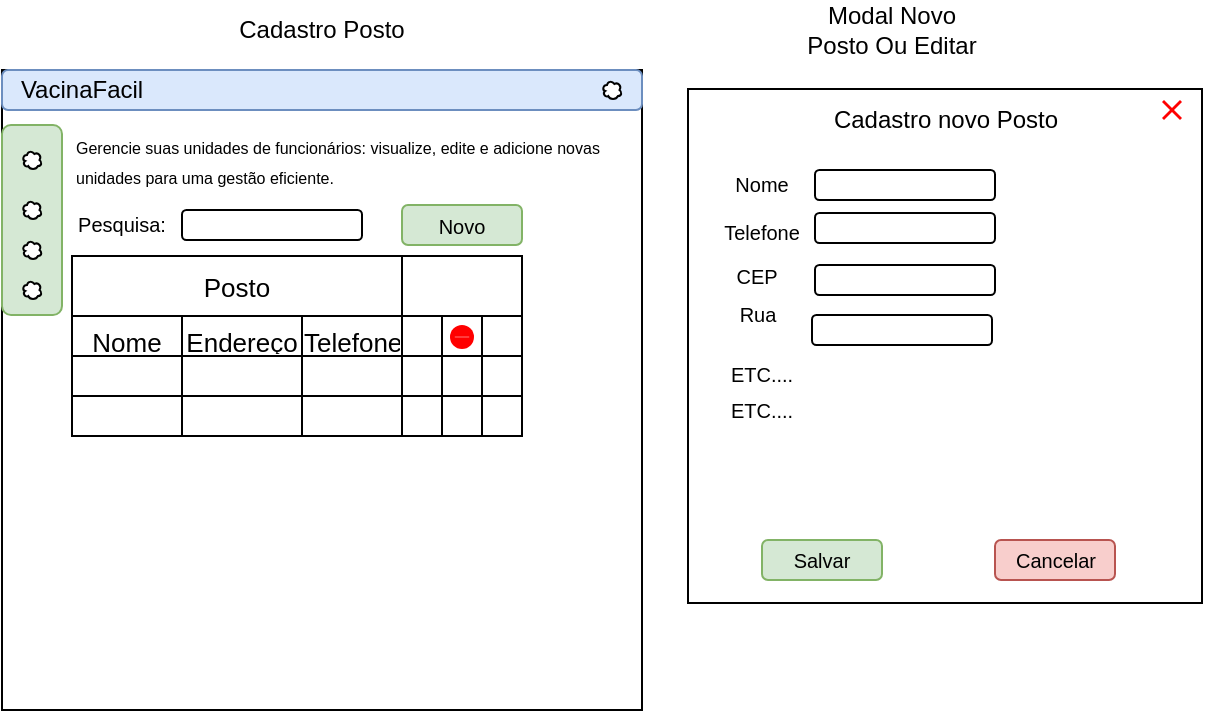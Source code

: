 <mxfile version="21.2.8">
  <diagram name="Página-1" id="LTss8RDWHh7su5sG7oVc">
    <mxGraphModel dx="660" dy="621" grid="1" gridSize="10" guides="1" tooltips="1" connect="1" arrows="1" fold="1" page="1" pageScale="1" pageWidth="827" pageHeight="1169" math="0" shadow="0">
      <root>
        <mxCell id="0" />
        <mxCell id="1" parent="0" />
        <mxCell id="lr1M18GO0C4_3VQDVU9c-1" value="" style="whiteSpace=wrap;html=1;aspect=fixed;" vertex="1" parent="1">
          <mxGeometry x="70" y="75" width="320" height="320" as="geometry" />
        </mxCell>
        <mxCell id="lr1M18GO0C4_3VQDVU9c-2" value="" style="rounded=1;whiteSpace=wrap;html=1;fillColor=#dae8fc;strokeColor=#6c8ebf;" vertex="1" parent="1">
          <mxGeometry x="70" y="75" width="320" height="20" as="geometry" />
        </mxCell>
        <mxCell id="lr1M18GO0C4_3VQDVU9c-3" value="" style="rounded=1;whiteSpace=wrap;html=1;fillColor=#d5e8d4;strokeColor=#82b366;" vertex="1" parent="1">
          <mxGeometry x="70" y="102.5" width="30" height="95" as="geometry" />
        </mxCell>
        <mxCell id="lr1M18GO0C4_3VQDVU9c-7" value="VacinaFacil" style="text;html=1;strokeColor=none;fillColor=none;align=center;verticalAlign=middle;whiteSpace=wrap;rounded=0;" vertex="1" parent="1">
          <mxGeometry x="80" y="80" width="60" height="10" as="geometry" />
        </mxCell>
        <mxCell id="lr1M18GO0C4_3VQDVU9c-8" value="" style="ellipse;shape=cloud;whiteSpace=wrap;html=1;" vertex="1" parent="1">
          <mxGeometry x="370" y="80" width="10" height="10" as="geometry" />
        </mxCell>
        <mxCell id="lr1M18GO0C4_3VQDVU9c-9" value="" style="ellipse;shape=cloud;whiteSpace=wrap;html=1;" vertex="1" parent="1">
          <mxGeometry x="80" y="115" width="10" height="10" as="geometry" />
        </mxCell>
        <mxCell id="lr1M18GO0C4_3VQDVU9c-10" value="" style="ellipse;shape=cloud;whiteSpace=wrap;html=1;" vertex="1" parent="1">
          <mxGeometry x="80" y="140" width="10" height="10" as="geometry" />
        </mxCell>
        <mxCell id="lr1M18GO0C4_3VQDVU9c-11" value="" style="ellipse;shape=cloud;whiteSpace=wrap;html=1;" vertex="1" parent="1">
          <mxGeometry x="80" y="160" width="10" height="10" as="geometry" />
        </mxCell>
        <mxCell id="lr1M18GO0C4_3VQDVU9c-12" value="" style="ellipse;shape=cloud;whiteSpace=wrap;html=1;" vertex="1" parent="1">
          <mxGeometry x="80" y="180" width="10" height="10" as="geometry" />
        </mxCell>
        <mxCell id="lr1M18GO0C4_3VQDVU9c-22" value="Cadastro Posto" style="text;html=1;strokeColor=none;fillColor=none;align=center;verticalAlign=middle;whiteSpace=wrap;rounded=0;" vertex="1" parent="1">
          <mxGeometry x="185" y="40" width="90" height="30" as="geometry" />
        </mxCell>
        <mxCell id="lr1M18GO0C4_3VQDVU9c-26" value="&lt;font style=&quot;font-size: 8px;&quot;&gt;Gerencie suas unidades de funcionários: visualize, edite e adicione novas unidades para uma gestão eficiente.&lt;/font&gt;" style="text;html=1;strokeColor=none;fillColor=none;align=left;verticalAlign=middle;whiteSpace=wrap;rounded=0;" vertex="1" parent="1">
          <mxGeometry x="105" y="105" width="275" height="30" as="geometry" />
        </mxCell>
        <object label="Posto" Nome="" id="lr1M18GO0C4_3VQDVU9c-53">
          <mxCell style="shape=table;startSize=30;container=1;collapsible=0;childLayout=tableLayout;strokeColor=default;fontSize=13;horizontal=1;verticalAlign=middle;swimlaneLine=1;rounded=0;shadow=0;fixedRows=0;fillStyle=auto;strokeWidth=1;" vertex="1" parent="1">
            <mxGeometry x="105" y="168" width="165" height="90" as="geometry" />
          </mxCell>
        </object>
        <mxCell id="lr1M18GO0C4_3VQDVU9c-54" value="" style="shape=tableRow;horizontal=0;startSize=0;swimlaneHead=0;swimlaneBody=0;strokeColor=inherit;top=0;left=0;bottom=0;right=0;collapsible=0;dropTarget=0;fillColor=none;points=[[0,0.5],[1,0.5]];portConstraint=eastwest;fontSize=16;" vertex="1" parent="lr1M18GO0C4_3VQDVU9c-53">
          <mxGeometry y="30" width="165" height="20" as="geometry" />
        </mxCell>
        <mxCell id="lr1M18GO0C4_3VQDVU9c-55" value="&lt;font style=&quot;font-size: 13px;&quot;&gt;Nome&lt;/font&gt;" style="shape=partialRectangle;html=1;whiteSpace=wrap;connectable=0;strokeColor=inherit;overflow=hidden;fillColor=none;top=0;left=0;bottom=0;right=0;pointerEvents=1;fontSize=16;" vertex="1" parent="lr1M18GO0C4_3VQDVU9c-54">
          <mxGeometry width="55" height="20" as="geometry">
            <mxRectangle width="55" height="20" as="alternateBounds" />
          </mxGeometry>
        </mxCell>
        <mxCell id="lr1M18GO0C4_3VQDVU9c-56" value="&lt;font style=&quot;font-size: 13px;&quot;&gt;Endereço&lt;/font&gt;" style="shape=partialRectangle;html=1;whiteSpace=wrap;connectable=0;strokeColor=inherit;overflow=hidden;fillColor=none;top=0;left=0;bottom=0;right=0;pointerEvents=1;fontSize=16;" vertex="1" parent="lr1M18GO0C4_3VQDVU9c-54">
          <mxGeometry x="55" width="60" height="20" as="geometry">
            <mxRectangle width="60" height="20" as="alternateBounds" />
          </mxGeometry>
        </mxCell>
        <mxCell id="lr1M18GO0C4_3VQDVU9c-57" value="&lt;font style=&quot;font-size: 13px;&quot;&gt;Telefone&lt;/font&gt;" style="shape=partialRectangle;html=1;whiteSpace=wrap;connectable=0;strokeColor=inherit;overflow=hidden;fillColor=none;top=0;left=0;bottom=0;right=0;pointerEvents=1;fontSize=16;" vertex="1" parent="lr1M18GO0C4_3VQDVU9c-54">
          <mxGeometry x="115" width="50" height="20" as="geometry">
            <mxRectangle width="50" height="20" as="alternateBounds" />
          </mxGeometry>
        </mxCell>
        <mxCell id="lr1M18GO0C4_3VQDVU9c-58" value="" style="shape=tableRow;horizontal=0;startSize=0;swimlaneHead=0;swimlaneBody=0;strokeColor=inherit;top=0;left=0;bottom=0;right=0;collapsible=0;dropTarget=0;fillColor=none;points=[[0,0.5],[1,0.5]];portConstraint=eastwest;fontSize=16;" vertex="1" parent="lr1M18GO0C4_3VQDVU9c-53">
          <mxGeometry y="50" width="165" height="20" as="geometry" />
        </mxCell>
        <mxCell id="lr1M18GO0C4_3VQDVU9c-59" value="" style="shape=partialRectangle;html=1;whiteSpace=wrap;connectable=0;strokeColor=inherit;overflow=hidden;fillColor=none;top=0;left=0;bottom=0;right=0;pointerEvents=1;fontSize=16;" vertex="1" parent="lr1M18GO0C4_3VQDVU9c-58">
          <mxGeometry width="55" height="20" as="geometry">
            <mxRectangle width="55" height="20" as="alternateBounds" />
          </mxGeometry>
        </mxCell>
        <mxCell id="lr1M18GO0C4_3VQDVU9c-60" value="" style="shape=partialRectangle;html=1;whiteSpace=wrap;connectable=0;strokeColor=inherit;overflow=hidden;fillColor=none;top=0;left=0;bottom=0;right=0;pointerEvents=1;fontSize=16;" vertex="1" parent="lr1M18GO0C4_3VQDVU9c-58">
          <mxGeometry x="55" width="60" height="20" as="geometry">
            <mxRectangle width="60" height="20" as="alternateBounds" />
          </mxGeometry>
        </mxCell>
        <mxCell id="lr1M18GO0C4_3VQDVU9c-61" value="" style="shape=partialRectangle;html=1;whiteSpace=wrap;connectable=0;strokeColor=inherit;overflow=hidden;fillColor=none;top=0;left=0;bottom=0;right=0;pointerEvents=1;fontSize=16;" vertex="1" parent="lr1M18GO0C4_3VQDVU9c-58">
          <mxGeometry x="115" width="50" height="20" as="geometry">
            <mxRectangle width="50" height="20" as="alternateBounds" />
          </mxGeometry>
        </mxCell>
        <mxCell id="lr1M18GO0C4_3VQDVU9c-62" value="" style="shape=tableRow;horizontal=0;startSize=0;swimlaneHead=0;swimlaneBody=0;strokeColor=inherit;top=0;left=0;bottom=0;right=0;collapsible=0;dropTarget=0;fillColor=none;points=[[0,0.5],[1,0.5]];portConstraint=eastwest;fontSize=16;" vertex="1" parent="lr1M18GO0C4_3VQDVU9c-53">
          <mxGeometry y="70" width="165" height="20" as="geometry" />
        </mxCell>
        <mxCell id="lr1M18GO0C4_3VQDVU9c-63" value="" style="shape=partialRectangle;html=1;whiteSpace=wrap;connectable=0;strokeColor=inherit;overflow=hidden;fillColor=none;top=0;left=0;bottom=0;right=0;pointerEvents=1;fontSize=16;" vertex="1" parent="lr1M18GO0C4_3VQDVU9c-62">
          <mxGeometry width="55" height="20" as="geometry">
            <mxRectangle width="55" height="20" as="alternateBounds" />
          </mxGeometry>
        </mxCell>
        <mxCell id="lr1M18GO0C4_3VQDVU9c-64" value="" style="shape=partialRectangle;html=1;whiteSpace=wrap;connectable=0;strokeColor=inherit;overflow=hidden;fillColor=none;top=0;left=0;bottom=0;right=0;pointerEvents=1;fontSize=16;" vertex="1" parent="lr1M18GO0C4_3VQDVU9c-62">
          <mxGeometry x="55" width="60" height="20" as="geometry">
            <mxRectangle width="60" height="20" as="alternateBounds" />
          </mxGeometry>
        </mxCell>
        <mxCell id="lr1M18GO0C4_3VQDVU9c-65" value="" style="shape=partialRectangle;html=1;whiteSpace=wrap;connectable=0;strokeColor=inherit;overflow=hidden;fillColor=none;top=0;left=0;bottom=0;right=0;pointerEvents=1;fontSize=16;" vertex="1" parent="lr1M18GO0C4_3VQDVU9c-62">
          <mxGeometry x="115" width="50" height="20" as="geometry">
            <mxRectangle width="50" height="20" as="alternateBounds" />
          </mxGeometry>
        </mxCell>
        <object label="" Nome="" id="lr1M18GO0C4_3VQDVU9c-114">
          <mxCell style="shape=table;startSize=30;container=1;collapsible=0;childLayout=tableLayout;strokeColor=default;fontSize=13;horizontal=1;verticalAlign=middle;swimlaneLine=1;rounded=0;shadow=0;fixedRows=0;fillStyle=auto;strokeWidth=1;" vertex="1" parent="1">
            <mxGeometry x="270" y="168" width="60" height="90" as="geometry" />
          </mxCell>
        </object>
        <mxCell id="lr1M18GO0C4_3VQDVU9c-115" value="" style="shape=tableRow;horizontal=0;startSize=0;swimlaneHead=0;swimlaneBody=0;strokeColor=inherit;top=0;left=0;bottom=0;right=0;collapsible=0;dropTarget=0;fillColor=none;points=[[0,0.5],[1,0.5]];portConstraint=eastwest;fontSize=16;" vertex="1" parent="lr1M18GO0C4_3VQDVU9c-114">
          <mxGeometry y="30" width="60" height="20" as="geometry" />
        </mxCell>
        <mxCell id="lr1M18GO0C4_3VQDVU9c-116" value="" style="shape=partialRectangle;html=1;whiteSpace=wrap;connectable=0;strokeColor=inherit;overflow=hidden;fillColor=none;top=0;left=0;bottom=0;right=0;pointerEvents=1;fontSize=16;" vertex="1" parent="lr1M18GO0C4_3VQDVU9c-115">
          <mxGeometry width="20" height="20" as="geometry">
            <mxRectangle width="20" height="20" as="alternateBounds" />
          </mxGeometry>
        </mxCell>
        <mxCell id="lr1M18GO0C4_3VQDVU9c-117" value="" style="shape=partialRectangle;html=1;whiteSpace=wrap;connectable=0;strokeColor=inherit;overflow=hidden;fillColor=none;top=0;left=0;bottom=0;right=0;pointerEvents=1;fontSize=16;" vertex="1" parent="lr1M18GO0C4_3VQDVU9c-115">
          <mxGeometry x="20" width="20" height="20" as="geometry">
            <mxRectangle width="20" height="20" as="alternateBounds" />
          </mxGeometry>
        </mxCell>
        <mxCell id="lr1M18GO0C4_3VQDVU9c-118" value="" style="shape=partialRectangle;html=1;whiteSpace=wrap;connectable=0;strokeColor=inherit;overflow=hidden;fillColor=none;top=0;left=0;bottom=0;right=0;pointerEvents=1;fontSize=16;" vertex="1" parent="lr1M18GO0C4_3VQDVU9c-115">
          <mxGeometry x="40" width="20" height="20" as="geometry">
            <mxRectangle width="20" height="20" as="alternateBounds" />
          </mxGeometry>
        </mxCell>
        <mxCell id="lr1M18GO0C4_3VQDVU9c-119" value="" style="shape=tableRow;horizontal=0;startSize=0;swimlaneHead=0;swimlaneBody=0;strokeColor=inherit;top=0;left=0;bottom=0;right=0;collapsible=0;dropTarget=0;fillColor=none;points=[[0,0.5],[1,0.5]];portConstraint=eastwest;fontSize=16;" vertex="1" parent="lr1M18GO0C4_3VQDVU9c-114">
          <mxGeometry y="50" width="60" height="20" as="geometry" />
        </mxCell>
        <mxCell id="lr1M18GO0C4_3VQDVU9c-120" value="" style="shape=partialRectangle;html=1;whiteSpace=wrap;connectable=0;strokeColor=inherit;overflow=hidden;fillColor=none;top=0;left=0;bottom=0;right=0;pointerEvents=1;fontSize=16;" vertex="1" parent="lr1M18GO0C4_3VQDVU9c-119">
          <mxGeometry width="20" height="20" as="geometry">
            <mxRectangle width="20" height="20" as="alternateBounds" />
          </mxGeometry>
        </mxCell>
        <mxCell id="lr1M18GO0C4_3VQDVU9c-121" value="" style="shape=partialRectangle;html=1;whiteSpace=wrap;connectable=0;strokeColor=inherit;overflow=hidden;fillColor=none;top=0;left=0;bottom=0;right=0;pointerEvents=1;fontSize=16;" vertex="1" parent="lr1M18GO0C4_3VQDVU9c-119">
          <mxGeometry x="20" width="20" height="20" as="geometry">
            <mxRectangle width="20" height="20" as="alternateBounds" />
          </mxGeometry>
        </mxCell>
        <mxCell id="lr1M18GO0C4_3VQDVU9c-122" value="" style="shape=partialRectangle;html=1;whiteSpace=wrap;connectable=0;strokeColor=inherit;overflow=hidden;fillColor=none;top=0;left=0;bottom=0;right=0;pointerEvents=1;fontSize=16;" vertex="1" parent="lr1M18GO0C4_3VQDVU9c-119">
          <mxGeometry x="40" width="20" height="20" as="geometry">
            <mxRectangle width="20" height="20" as="alternateBounds" />
          </mxGeometry>
        </mxCell>
        <mxCell id="lr1M18GO0C4_3VQDVU9c-123" value="" style="shape=tableRow;horizontal=0;startSize=0;swimlaneHead=0;swimlaneBody=0;strokeColor=inherit;top=0;left=0;bottom=0;right=0;collapsible=0;dropTarget=0;fillColor=none;points=[[0,0.5],[1,0.5]];portConstraint=eastwest;fontSize=16;" vertex="1" parent="lr1M18GO0C4_3VQDVU9c-114">
          <mxGeometry y="70" width="60" height="20" as="geometry" />
        </mxCell>
        <mxCell id="lr1M18GO0C4_3VQDVU9c-124" value="" style="shape=partialRectangle;html=1;whiteSpace=wrap;connectable=0;strokeColor=inherit;overflow=hidden;fillColor=none;top=0;left=0;bottom=0;right=0;pointerEvents=1;fontSize=16;" vertex="1" parent="lr1M18GO0C4_3VQDVU9c-123">
          <mxGeometry width="20" height="20" as="geometry">
            <mxRectangle width="20" height="20" as="alternateBounds" />
          </mxGeometry>
        </mxCell>
        <mxCell id="lr1M18GO0C4_3VQDVU9c-125" value="" style="shape=partialRectangle;html=1;whiteSpace=wrap;connectable=0;strokeColor=inherit;overflow=hidden;fillColor=none;top=0;left=0;bottom=0;right=0;pointerEvents=1;fontSize=16;" vertex="1" parent="lr1M18GO0C4_3VQDVU9c-123">
          <mxGeometry x="20" width="20" height="20" as="geometry">
            <mxRectangle width="20" height="20" as="alternateBounds" />
          </mxGeometry>
        </mxCell>
        <mxCell id="lr1M18GO0C4_3VQDVU9c-126" value="" style="shape=partialRectangle;html=1;whiteSpace=wrap;connectable=0;strokeColor=inherit;overflow=hidden;fillColor=none;top=0;left=0;bottom=0;right=0;pointerEvents=1;fontSize=16;" vertex="1" parent="lr1M18GO0C4_3VQDVU9c-123">
          <mxGeometry x="40" width="20" height="20" as="geometry">
            <mxRectangle width="20" height="20" as="alternateBounds" />
          </mxGeometry>
        </mxCell>
        <mxCell id="lr1M18GO0C4_3VQDVU9c-127" value="" style="shape=image;html=1;verticalAlign=top;verticalLabelPosition=bottom;labelBackgroundColor=#ffffff;imageAspect=0;aspect=fixed;image=https://cdn1.iconfinder.com/data/icons/CrystalClear/48x48/mimetypes/mime_txt.png;rounded=0;shadow=0;fillStyle=auto;strokeColor=default;fontFamily=Helvetica;fontSize=16;fontColor=default;startSize=30;fillColor=default;" vertex="1" parent="1">
          <mxGeometry x="275" y="201.5" width="14" height="14" as="geometry" />
        </mxCell>
        <mxCell id="lr1M18GO0C4_3VQDVU9c-128" value="" style="html=1;verticalLabelPosition=bottom;labelBackgroundColor=#ffffff;verticalAlign=top;shadow=0;dashed=0;strokeWidth=2;shape=mxgraph.ios7.misc.delete;fillColor=#ff0000;strokeColor=#ffffff;sketch=0;rounded=0;fillStyle=auto;fontFamily=Helvetica;fontSize=16;fontColor=default;startSize=30;" vertex="1" parent="1">
          <mxGeometry x="294" y="202.5" width="12" height="12" as="geometry" />
        </mxCell>
        <mxCell id="lr1M18GO0C4_3VQDVU9c-129" value="&lt;font style=&quot;font-size: 10px;&quot;&gt;Pesquisa:&lt;/font&gt;" style="text;html=1;strokeColor=none;fillColor=none;align=center;verticalAlign=middle;whiteSpace=wrap;rounded=0;fontSize=16;fontFamily=Helvetica;fontColor=default;" vertex="1" parent="1">
          <mxGeometry x="100" y="135" width="60" height="30" as="geometry" />
        </mxCell>
        <mxCell id="lr1M18GO0C4_3VQDVU9c-130" value="" style="rounded=1;whiteSpace=wrap;html=1;shadow=0;fillStyle=auto;strokeColor=default;fontFamily=Helvetica;fontSize=16;fontColor=default;startSize=30;fillColor=default;" vertex="1" parent="1">
          <mxGeometry x="160" y="145" width="90" height="15" as="geometry" />
        </mxCell>
        <mxCell id="lr1M18GO0C4_3VQDVU9c-131" value="&lt;div align=&quot;center&quot;&gt;&lt;font style=&quot;font-size: 10px;&quot;&gt;Novo&lt;/font&gt;&lt;/div&gt;" style="rounded=1;whiteSpace=wrap;html=1;shadow=0;fillStyle=auto;strokeColor=#82b366;fontFamily=Helvetica;fontSize=16;startSize=30;fillColor=#d5e8d4;align=center;verticalAlign=bottom;horizontal=1;" vertex="1" parent="1">
          <mxGeometry x="270" y="142.5" width="60" height="20" as="geometry" />
        </mxCell>
        <mxCell id="lr1M18GO0C4_3VQDVU9c-132" value="Modal Novo Posto Ou Editar" style="text;html=1;strokeColor=none;fillColor=none;align=center;verticalAlign=middle;whiteSpace=wrap;rounded=0;" vertex="1" parent="1">
          <mxGeometry x="470" y="40" width="90" height="30" as="geometry" />
        </mxCell>
        <mxCell id="lr1M18GO0C4_3VQDVU9c-133" value="" style="whiteSpace=wrap;html=1;aspect=fixed;rounded=0;shadow=0;fillStyle=auto;strokeColor=default;fontFamily=Helvetica;fontSize=16;fontColor=default;startSize=30;fillColor=default;" vertex="1" parent="1">
          <mxGeometry x="413" y="84.5" width="257" height="257" as="geometry" />
        </mxCell>
        <mxCell id="lr1M18GO0C4_3VQDVU9c-134" value="&lt;font style=&quot;font-size: 10px;&quot;&gt;Nome&lt;/font&gt;" style="text;html=1;strokeColor=none;fillColor=none;align=center;verticalAlign=middle;whiteSpace=wrap;rounded=0;fontSize=16;fontFamily=Helvetica;fontColor=default;" vertex="1" parent="1">
          <mxGeometry x="420" y="115" width="60" height="30" as="geometry" />
        </mxCell>
        <mxCell id="lr1M18GO0C4_3VQDVU9c-137" value="" style="rounded=1;whiteSpace=wrap;html=1;shadow=0;fillStyle=auto;strokeColor=default;fontFamily=Helvetica;fontSize=16;fontColor=default;startSize=30;fillColor=default;" vertex="1" parent="1">
          <mxGeometry x="476.5" y="125" width="90" height="15" as="geometry" />
        </mxCell>
        <mxCell id="lr1M18GO0C4_3VQDVU9c-140" value="Cadastro novo Posto" style="text;html=1;strokeColor=none;fillColor=none;align=center;verticalAlign=middle;whiteSpace=wrap;rounded=0;" vertex="1" parent="1">
          <mxGeometry x="476.5" y="85" width="130" height="30" as="geometry" />
        </mxCell>
        <mxCell id="lr1M18GO0C4_3VQDVU9c-142" value="&lt;font style=&quot;font-size: 10px;&quot;&gt;Telefone&lt;/font&gt;" style="text;html=1;strokeColor=none;fillColor=none;align=center;verticalAlign=middle;whiteSpace=wrap;rounded=0;fontSize=16;fontFamily=Helvetica;fontColor=default;" vertex="1" parent="1">
          <mxGeometry x="420" y="140" width="60" height="28" as="geometry" />
        </mxCell>
        <mxCell id="lr1M18GO0C4_3VQDVU9c-143" value="" style="rounded=1;whiteSpace=wrap;html=1;shadow=0;fillStyle=auto;strokeColor=default;fontFamily=Helvetica;fontSize=16;fontColor=default;startSize=30;fillColor=default;" vertex="1" parent="1">
          <mxGeometry x="476.5" y="146.5" width="90" height="15" as="geometry" />
        </mxCell>
        <mxCell id="lr1M18GO0C4_3VQDVU9c-144" value="&lt;font style=&quot;font-size: 10px;&quot;&gt;CEP&lt;/font&gt;" style="text;html=1;strokeColor=none;fillColor=none;align=center;verticalAlign=middle;whiteSpace=wrap;rounded=0;fontSize=16;fontFamily=Helvetica;fontColor=default;strokeWidth=8;" vertex="1" parent="1">
          <mxGeometry x="420" y="162.5" width="55" height="27.5" as="geometry" />
        </mxCell>
        <mxCell id="lr1M18GO0C4_3VQDVU9c-145" value="" style="rounded=1;whiteSpace=wrap;html=1;shadow=0;fillStyle=auto;strokeColor=default;fontFamily=Helvetica;fontSize=16;fontColor=default;startSize=30;fillColor=default;" vertex="1" parent="1">
          <mxGeometry x="476.5" y="172.5" width="90" height="15" as="geometry" />
        </mxCell>
        <mxCell id="lr1M18GO0C4_3VQDVU9c-149" value="&lt;font style=&quot;font-size: 10px;&quot;&gt;Rua&lt;/font&gt;" style="text;html=1;strokeColor=none;fillColor=none;align=center;verticalAlign=middle;whiteSpace=wrap;rounded=0;fontSize=16;fontFamily=Helvetica;fontColor=default;strokeWidth=8;" vertex="1" parent="1">
          <mxGeometry x="417.5" y="180" width="60" height="30" as="geometry" />
        </mxCell>
        <mxCell id="lr1M18GO0C4_3VQDVU9c-150" value="" style="rounded=1;whiteSpace=wrap;html=1;shadow=0;fillStyle=auto;strokeColor=default;fontFamily=Helvetica;fontSize=16;fontColor=default;startSize=30;fillColor=default;" vertex="1" parent="1">
          <mxGeometry x="475" y="197.5" width="90" height="15" as="geometry" />
        </mxCell>
        <mxCell id="lr1M18GO0C4_3VQDVU9c-151" value="&lt;font style=&quot;font-size: 10px;&quot;&gt;ETC....&lt;/font&gt;" style="text;html=1;strokeColor=none;fillColor=none;align=center;verticalAlign=middle;whiteSpace=wrap;rounded=0;fontSize=16;fontFamily=Helvetica;fontColor=default;strokeWidth=8;" vertex="1" parent="1">
          <mxGeometry x="420" y="210" width="60" height="30" as="geometry" />
        </mxCell>
        <mxCell id="lr1M18GO0C4_3VQDVU9c-152" value="&lt;font style=&quot;font-size: 10px;&quot;&gt;Salvar&lt;/font&gt;" style="rounded=1;whiteSpace=wrap;html=1;shadow=0;fillStyle=auto;strokeColor=#82b366;fontFamily=Helvetica;fontSize=16;startSize=30;fillColor=#d5e8d4;align=center;verticalAlign=bottom;horizontal=1;" vertex="1" parent="1">
          <mxGeometry x="450" y="310" width="60" height="20" as="geometry" />
        </mxCell>
        <mxCell id="lr1M18GO0C4_3VQDVU9c-153" value="&lt;font style=&quot;font-size: 10px;&quot;&gt;ETC....&lt;/font&gt;" style="text;html=1;strokeColor=none;fillColor=none;align=center;verticalAlign=middle;whiteSpace=wrap;rounded=0;fontSize=16;fontFamily=Helvetica;fontColor=default;strokeWidth=8;" vertex="1" parent="1">
          <mxGeometry x="420" y="228" width="60" height="30" as="geometry" />
        </mxCell>
        <mxCell id="lr1M18GO0C4_3VQDVU9c-154" value="&lt;font style=&quot;font-size: 10px;&quot;&gt;Cancelar&lt;/font&gt;" style="rounded=1;whiteSpace=wrap;html=1;shadow=0;fillStyle=auto;strokeColor=#b85450;fontFamily=Helvetica;fontSize=16;startSize=30;fillColor=#f8cecc;align=center;verticalAlign=bottom;horizontal=1;" vertex="1" parent="1">
          <mxGeometry x="566.5" y="310" width="60" height="20" as="geometry" />
        </mxCell>
        <mxCell id="lr1M18GO0C4_3VQDVU9c-155" value="" style="shape=mxgraph.mockup.markup.redX;fillColor=#ff0000;html=1;shadow=0;whiteSpace=wrap;strokeColor=none;rounded=0;fillStyle=auto;fontFamily=Helvetica;fontSize=16;fontColor=default;startSize=30;" vertex="1" parent="1">
          <mxGeometry x="650" y="90" width="10" height="10" as="geometry" />
        </mxCell>
      </root>
    </mxGraphModel>
  </diagram>
</mxfile>
